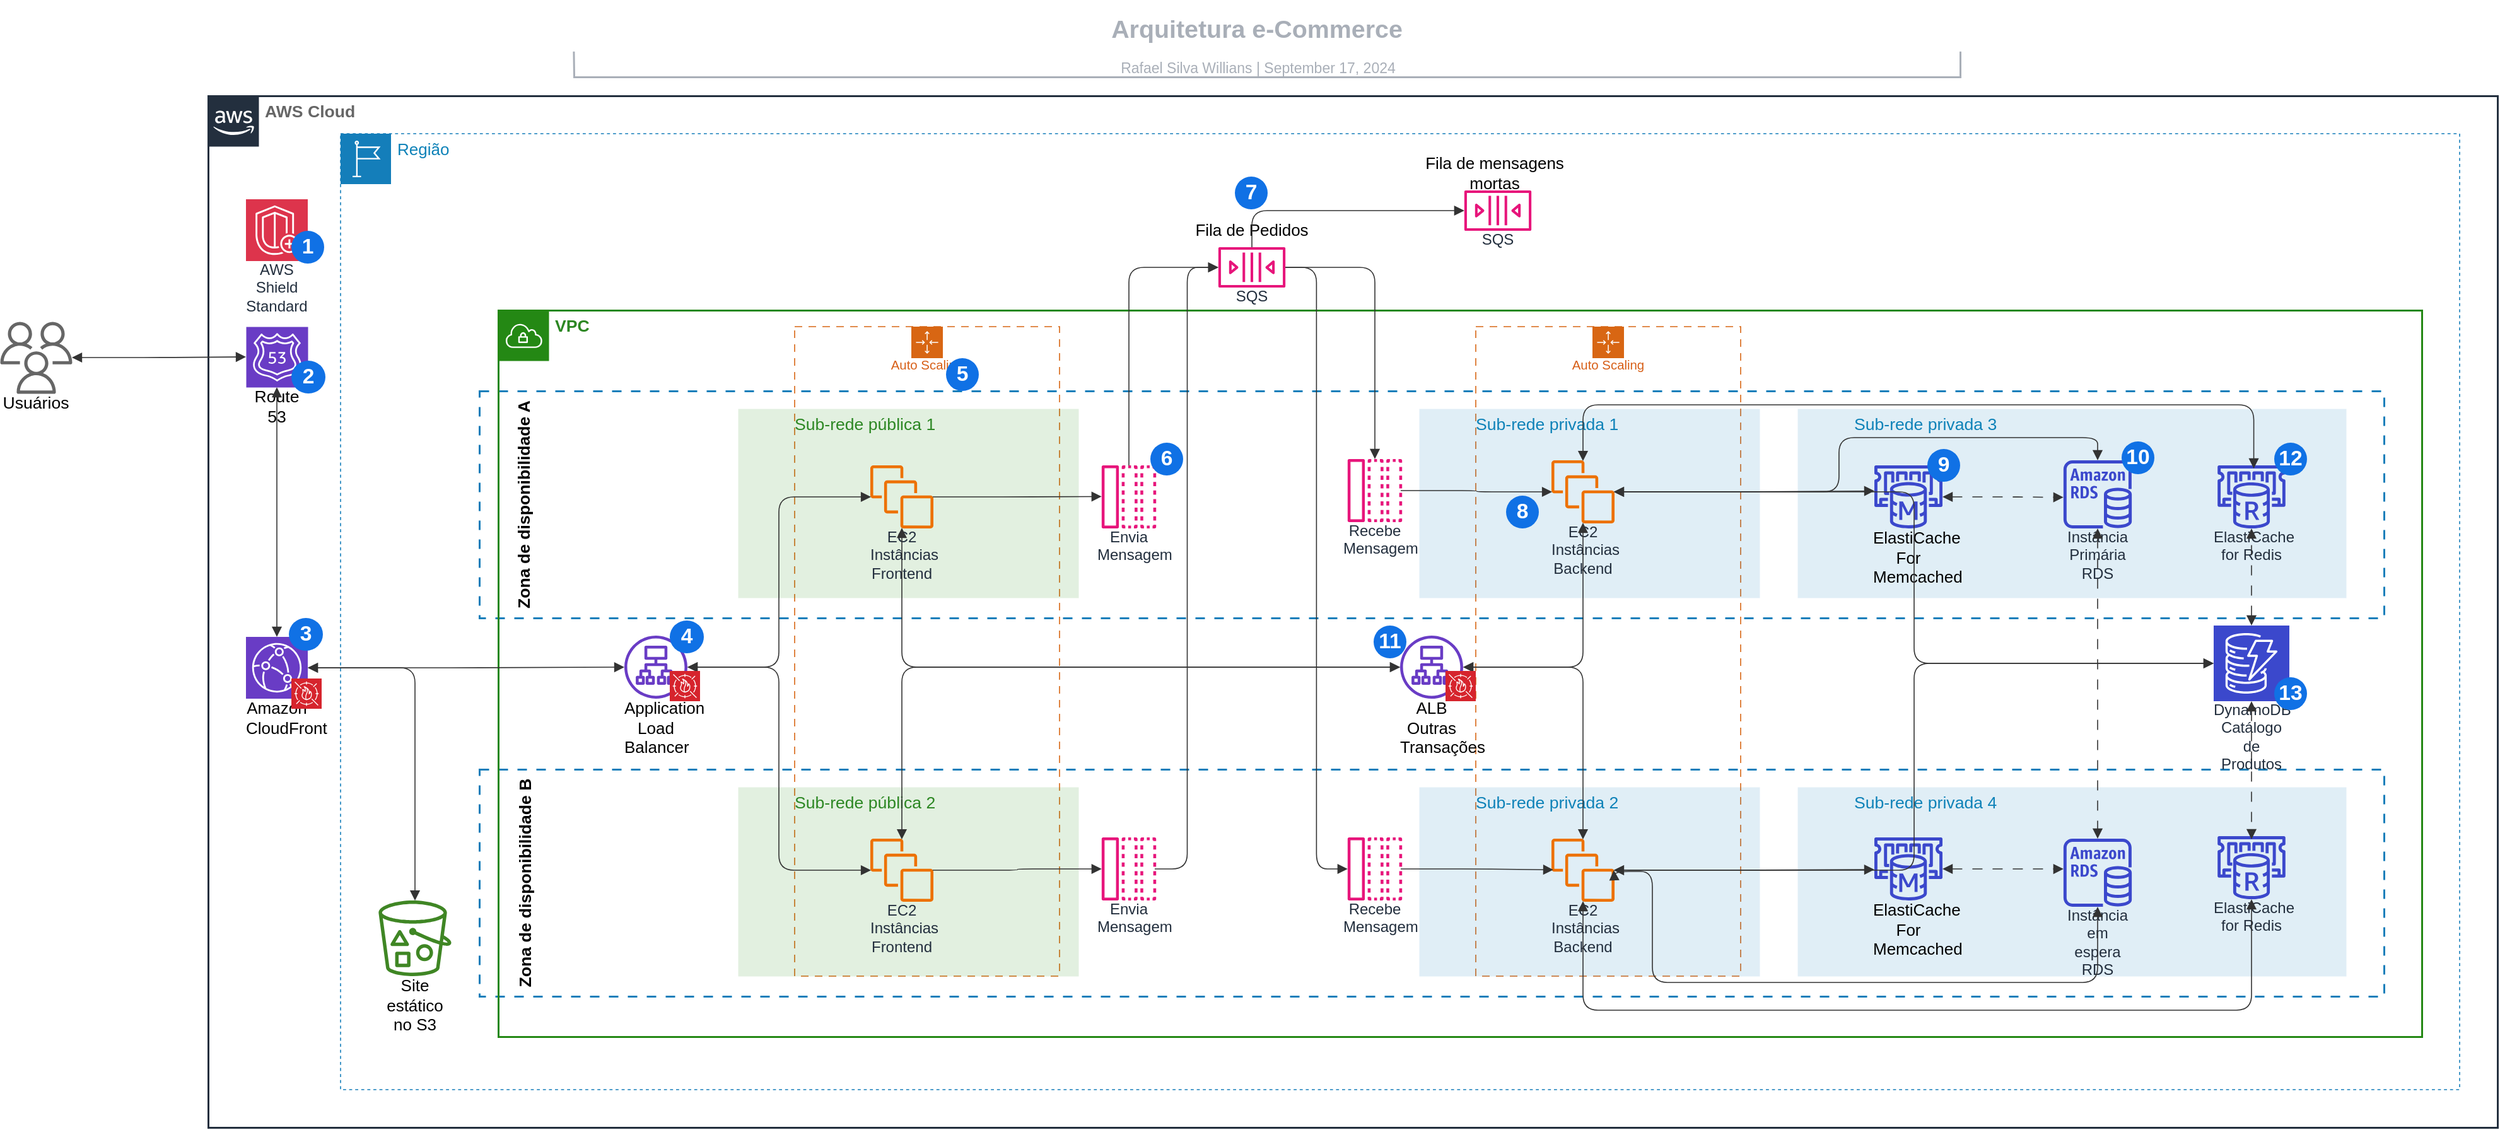 <mxfile version="24.8.4">
  <diagram name="Página-1" id="J1k5ET_F92RumGbBxtch">
    <mxGraphModel dx="1495" dy="1272" grid="1" gridSize="10" guides="1" tooltips="1" connect="1" arrows="1" fold="1" page="1" pageScale="1" pageWidth="827" pageHeight="1169" math="0" shadow="0">
      <root>
        <mxCell id="0" />
        <mxCell id="1" parent="0" />
        <mxCell id="56BAr_qt1Jv9v7rCtGGG-1" value="Região" style="html=1;overflow=block;blockSpacing=1;whiteSpace=wrap;shape=mxgraph.aws4.group;grIcon=mxgraph.aws4.group_region;verticalAlign=top;align=left;grIconSize=40;spacingLeft=45;spacingTop=5;dashed=1;fontColor=#0E82B8;container=1;pointerEvents=0;collapsible=0;recursiveResize=0;fontSize=13;spacing=0;strokeColor=#147eba;strokeOpacity=100;fillOpacity=0;rounded=1;absoluteArcSize=1;arcSize=12;fillColor=#ffffff;strokeWidth=0.8;lucidId=uaC~gkoW.zPO;" vertex="1" parent="1">
          <mxGeometry x="1110" y="795" width="1680" height="758" as="geometry" />
        </mxCell>
        <mxCell id="56BAr_qt1Jv9v7rCtGGG-2" value="Auto Scaling" style="html=1;overflow=block;blockSpacing=1;whiteSpace=wrap;shape=mxgraph.aws4.groupCenter;grIcon=mxgraph.aws4.group_auto_scaling_group;grStroke=1;verticalAlign=top;fontColor=#D75F17;spacingTop=25;container=1;pointerEvents=0;collapsible=0;recursiveResize=0;fontSize=10.2;spacing=0;strokeColor=#d86613;strokeOpacity=100;fillOpacity=0;rounded=1;absoluteArcSize=1;arcSize=12;fillColor=#ffffff;dashed=1;fixDash=1;dashPattern=6 5;strokeWidth=0.8;lucidId=NJC~aX-OvyGJ;" vertex="1" parent="1">
          <mxGeometry x="1470" y="948" width="210" height="515" as="geometry" />
        </mxCell>
        <mxCell id="56BAr_qt1Jv9v7rCtGGG-3" value="Auto Scaling" style="html=1;overflow=block;blockSpacing=1;whiteSpace=wrap;shape=mxgraph.aws4.groupCenter;grIcon=mxgraph.aws4.group_auto_scaling_group;grStroke=1;verticalAlign=top;fontColor=#D75F17;spacingTop=25;container=1;pointerEvents=0;collapsible=0;recursiveResize=0;fontSize=10.2;spacing=0;strokeColor=#d86613;strokeOpacity=100;fillOpacity=0;rounded=1;absoluteArcSize=1;arcSize=12;fillColor=#ffffff;dashed=1;fixDash=1;dashPattern=6 5;strokeWidth=0.8;lucidId=8KC~7QhXwjvI;" vertex="1" parent="1">
          <mxGeometry x="2010" y="948" width="210" height="515" as="geometry" />
        </mxCell>
        <mxCell id="56BAr_qt1Jv9v7rCtGGG-4" value="Usuários" style="html=1;overflow=block;blockSpacing=1;whiteSpace=wrap;shape=mxgraph.aws4.users;labelPosition=center;verticalLabelPosition=bottom;align=center;verticalAlign=top;pointerEvents=1;fontSize=13.3;spacing=0;strokeOpacity=100;fillOpacity=100;fillColor=#666666;strokeWidth=1.5;strokeColor=none;lucidId=MXm-I3CPwiWs;" vertex="1" parent="1">
          <mxGeometry x="840" y="944" width="57" height="57" as="geometry" />
        </mxCell>
        <mxCell id="56BAr_qt1Jv9v7rCtGGG-5" value="" style="group;dropTarget=0;pointerEvents=0;" vertex="1" parent="1">
          <mxGeometry x="1153" y="999" width="1577" height="180" as="geometry" />
        </mxCell>
        <mxCell id="56BAr_qt1Jv9v7rCtGGG-6" value="" style="html=1;overflow=block;blockSpacing=1;whiteSpace=wrap;verticalAlign=top;dashed=1;dashPattern=5 5;fontColor=#0E82B8;strokeOpacity=100;strokeColor=#147eba;container=1;pointerEvents=0;collapsible=0;recursiveResize=0;fontSize=13;align=center;spacing=0;fillOpacity=0;fillColor=#000000;strokeWidth=1.5;lucidId=MXm-wslIyknv;" vertex="1" parent="56BAr_qt1Jv9v7rCtGGG-5">
          <mxGeometry x="67" width="1510" height="180" as="geometry" />
        </mxCell>
        <mxCell id="56BAr_qt1Jv9v7rCtGGG-7" value="Zona de disponibilidade A" style="html=1;overflow=block;blockSpacing=1;whiteSpace=wrap;fontSize=13.3;fontStyle=1;align=center;spacing=3.8;verticalAlign=bottom;strokeOpacity=0;fillOpacity=0;rotation=-90;fillColor=#ffffff;strokeWidth=1.5;lucidId=MXm-uNk9Pf3.;" vertex="1" parent="56BAr_qt1Jv9v7rCtGGG-5">
          <mxGeometry y="67" width="180" height="46" as="geometry" />
        </mxCell>
        <mxCell id="56BAr_qt1Jv9v7rCtGGG-8" value="" style="group;dropTarget=0;pointerEvents=0;" vertex="1" parent="1">
          <mxGeometry x="1154" y="1299" width="1576" height="180" as="geometry" />
        </mxCell>
        <mxCell id="56BAr_qt1Jv9v7rCtGGG-9" value="" style="html=1;overflow=block;blockSpacing=1;whiteSpace=wrap;verticalAlign=top;dashed=1;dashPattern=5 5;fontColor=#0E82B8;strokeOpacity=100;strokeColor=#147eba;container=1;pointerEvents=0;collapsible=0;recursiveResize=0;fontSize=13;align=center;spacing=0;fillOpacity=0;fillColor=#000000;strokeWidth=1.5;lucidId=MXm-uQ9Fi189;" vertex="1" parent="56BAr_qt1Jv9v7rCtGGG-8">
          <mxGeometry x="66" width="1510" height="180" as="geometry" />
        </mxCell>
        <mxCell id="56BAr_qt1Jv9v7rCtGGG-10" value="Zona de disponibilidade B" style="html=1;overflow=block;blockSpacing=1;whiteSpace=wrap;fontSize=13.3;fontStyle=1;align=center;spacing=3.8;verticalAlign=bottom;strokeOpacity=0;fillOpacity=0;rotation=-90;fillColor=#ffffff;strokeWidth=1.5;lucidId=MXm--cmC_LhQ;" vertex="1" parent="56BAr_qt1Jv9v7rCtGGG-8">
          <mxGeometry y="67" width="180" height="46" as="geometry" />
        </mxCell>
        <mxCell id="56BAr_qt1Jv9v7rCtGGG-11" value="Sub-rede pública 1" style="html=1;overflow=block;blockSpacing=1;whiteSpace=wrap;shape=mxgraph.aws4.group;grIcon=mxgraph.aws4.group_security_group;grStroke=0;verticalAlign=top;align=left;grIconSize=40;spacingLeft=45;spacingTop=5;strokeColor=#2C8723;fontColor=#2C8723;fillOpacity=13;fillColor=#248814;container=1;pointerEvents=0;collapsible=0;recursiveResize=0;fontSize=13.3;spacing=0;strokeOpacity=0;strokeWidth=1.5;lucidId=MXm-ATJx_BA3;" vertex="1" parent="1">
          <mxGeometry x="1425" y="1013" width="270" height="150" as="geometry" />
        </mxCell>
        <mxCell id="56BAr_qt1Jv9v7rCtGGG-12" value="Sub-rede privada 1" style="html=1;overflow=block;blockSpacing=1;whiteSpace=wrap;shape=mxgraph.aws4.group;grIcon=mxgraph.aws4.group_security_group;grStroke=0;verticalAlign=top;align=left;grIconSize=40;spacingLeft=45;spacingTop=5;strokeColor=#0E82B8;fontColor=#0E82B8;fillOpacity=13;fillColor=#147eba;container=1;pointerEvents=0;collapsible=0;recursiveResize=0;fontSize=13.3;spacing=0;strokeOpacity=0;strokeWidth=1.5;lucidId=MXm-6vaC8Qib;" vertex="1" parent="1">
          <mxGeometry x="1965" y="1013" width="270" height="150" as="geometry" />
        </mxCell>
        <mxCell id="56BAr_qt1Jv9v7rCtGGG-13" value="Sub-rede privada 3" style="html=1;overflow=block;blockSpacing=1;whiteSpace=wrap;shape=mxgraph.aws4.group;grIcon=mxgraph.aws4.group_security_group;grStroke=0;verticalAlign=top;align=left;grIconSize=40;spacingLeft=45;spacingTop=5;strokeColor=#0E82B8;fontColor=#0E82B8;fillOpacity=13;fillColor=#147eba;container=1;pointerEvents=0;collapsible=0;recursiveResize=0;fontSize=13.3;spacing=0;strokeOpacity=0;strokeWidth=1.5;lucidId=MXm-DQhJAPHo;" vertex="1" parent="1">
          <mxGeometry x="2265" y="1013" width="435" height="150" as="geometry" />
        </mxCell>
        <mxCell id="56BAr_qt1Jv9v7rCtGGG-14" value="Sub-rede pública 2" style="html=1;overflow=block;blockSpacing=1;whiteSpace=wrap;shape=mxgraph.aws4.group;grIcon=mxgraph.aws4.group_security_group;grStroke=0;verticalAlign=top;align=left;grIconSize=40;spacingLeft=45;spacingTop=5;strokeColor=#2C8723;fontColor=#2C8723;fillOpacity=13;fillColor=#248814;container=1;pointerEvents=0;collapsible=0;recursiveResize=0;fontSize=13.3;spacing=0;strokeOpacity=0;strokeWidth=1.5;lucidId=MXm-CJ_.cQnI;" vertex="1" parent="1">
          <mxGeometry x="1425" y="1313" width="270" height="150" as="geometry" />
        </mxCell>
        <mxCell id="56BAr_qt1Jv9v7rCtGGG-15" value="Sub-rede privada 2" style="html=1;overflow=block;blockSpacing=1;whiteSpace=wrap;shape=mxgraph.aws4.group;grIcon=mxgraph.aws4.group_security_group;grStroke=0;verticalAlign=top;align=left;grIconSize=40;spacingLeft=45;spacingTop=5;strokeColor=#0E82B8;fontColor=#0E82B8;fillOpacity=13;fillColor=#147eba;container=1;pointerEvents=0;collapsible=0;recursiveResize=0;fontSize=13.3;spacing=0;strokeOpacity=0;strokeWidth=1.5;lucidId=MXm-AeUMth0a;" vertex="1" parent="1">
          <mxGeometry x="1965" y="1313" width="270" height="150" as="geometry" />
        </mxCell>
        <mxCell id="56BAr_qt1Jv9v7rCtGGG-16" value="Sub-rede privada 4" style="html=1;overflow=block;blockSpacing=1;whiteSpace=wrap;shape=mxgraph.aws4.group;grIcon=mxgraph.aws4.group_security_group;grStroke=0;verticalAlign=top;align=left;grIconSize=40;spacingLeft=45;spacingTop=5;strokeColor=#0E82B8;fontColor=#0E82B8;fillOpacity=13;fillColor=#147eba;container=1;pointerEvents=0;collapsible=0;recursiveResize=0;fontSize=13.3;spacing=0;strokeOpacity=0;strokeWidth=1.5;lucidId=MXm-Sn_PWPBi;" vertex="1" parent="1">
          <mxGeometry x="2265" y="1313" width="435" height="150" as="geometry" />
        </mxCell>
        <mxCell id="56BAr_qt1Jv9v7rCtGGG-17" value="VPC" style="html=1;overflow=block;blockSpacing=1;whiteSpace=wrap;shape=mxgraph.aws4.group;grIcon=mxgraph.aws4.group_vpc;verticalAlign=top;align=left;grIconSize=40;spacingLeft=45;spacingTop=5;fontColor=#2C8723;container=1;pointerEvents=0;collapsible=0;recursiveResize=0;fontSize=13.3;fontStyle=1;spacing=0;strokeColor=#248814;strokeOpacity=100;fillOpacity=0;fillColor=#000000;strokeWidth=1.5;lucidId=MXm-Ot4Srksy;" vertex="1" parent="1">
          <mxGeometry x="1235" y="935" width="1525" height="576" as="geometry" />
        </mxCell>
        <mxCell id="56BAr_qt1Jv9v7rCtGGG-18" value="AWS Cloud" style="html=1;overflow=block;blockSpacing=1;whiteSpace=wrap;shape=mxgraph.aws4.group;grIcon=mxgraph.aws4.group_aws_cloud_alt;verticalAlign=top;align=left;grIconSize=40;spacingLeft=45;spacingTop=5;container=1;pointerEvents=0;collapsible=0;recursiveResize=0;fontSize=13.3;fontColor=#666666;fontStyle=1;spacing=0;strokeColor=#232f3e;strokeOpacity=100;fillOpacity=0;fillColor=#000000;strokeWidth=1.5;lucidId=MXm-eiOVp4B~;" vertex="1" parent="1">
          <mxGeometry x="1005" y="765" width="1815" height="818" as="geometry" />
        </mxCell>
        <mxCell id="56BAr_qt1Jv9v7rCtGGG-19" value="" style="group;dropTarget=0;pointerEvents=0;" vertex="1" parent="1">
          <mxGeometry x="855" y="690" width="1965" height="60" as="geometry" />
        </mxCell>
        <mxCell id="56BAr_qt1Jv9v7rCtGGG-20" value="Arquitetura e-Commerce" style="points=[[0.224,0.967,0],[0.784,0.967,0]];html=1;overflow=block;blockSpacing=1;whiteSpace=wrap;fontSize=19.7;fontColor=#a9afb8;fontStyle=1;align=center;spacingLeft=7;spacingRight=7;spacingTop=2;spacing=3;strokeOpacity=0;fillOpacity=0;rounded=1;absoluteArcSize=1;arcSize=12;fillColor=#ffffff;strokeWidth=1.5;lucidId=-a5Bdzo9_NuJ;" vertex="1" parent="56BAr_qt1Jv9v7rCtGGG-19">
          <mxGeometry width="1963" height="41" as="geometry" />
        </mxCell>
        <UserObject label="Rafael Silva Willians |&amp;nbsp;&lt;span style=&quot;background-color: initial;&quot;&gt;September 17, 2024&lt;/span&gt;&lt;div&gt;&lt;span style=&quot;background-color: initial;&quot;&gt;&lt;br&gt;&lt;/span&gt;&lt;/div&gt;" placeholders="1" id="56BAr_qt1Jv9v7rCtGGG-21">
          <mxCell style="html=1;overflow=block;blockSpacing=1;whiteSpace=wrap;fontSize=11.5;fontColor=#a9afb8;align=center;spacingLeft=7;spacingRight=7;spacingTop=2;spacing=3;strokeOpacity=0;fillOpacity=0;rounded=1;absoluteArcSize=1;arcSize=12;fillColor=#ffffff;strokeWidth=1.5;lucidId=-a5Brjri5XaE;" vertex="1" parent="56BAr_qt1Jv9v7rCtGGG-19">
            <mxGeometry y="41" width="1965" height="19" as="geometry" />
          </mxCell>
        </UserObject>
        <mxCell id="56BAr_qt1Jv9v7rCtGGG-22" value="" style="html=1;jettySize=18;whiteSpace=wrap;fontSize=13;fontFamily=Helvetica;strokeColor=#a9afb8;strokeOpacity=100;strokeWidth=1.5;rounded=0;startArrow=none;endArrow=none;exitX=0.224;exitY=0.967;exitPerimeter=0;entryX=0.784;entryY=0.967;entryPerimeter=0;lucidId=-a5Bb3P7oOn6;" edge="1" parent="56BAr_qt1Jv9v7rCtGGG-19" source="56BAr_qt1Jv9v7rCtGGG-20" target="56BAr_qt1Jv9v7rCtGGG-20">
          <mxGeometry width="100" height="100" relative="1" as="geometry">
            <Array as="points">
              <mxPoint x="440" y="60" generated="1" />
              <mxPoint x="1539" y="60" generated="1" />
            </Array>
          </mxGeometry>
        </mxCell>
        <mxCell id="56BAr_qt1Jv9v7rCtGGG-23" value="Site estático&#xa;no S3" style="html=1;overflow=block;blockSpacing=1;whiteSpace=wrap;shape=mxgraph.aws4.bucket_with_objects;labelPosition=center;verticalLabelPosition=bottom;align=center;verticalAlign=top;pointerEvents=1;fontSize=13;spacing=0;strokeColor=#333333;strokeOpacity=100;rounded=1;absoluteArcSize=1;arcSize=12;fillColor=#3f8624;strokeWidth=0.8;lucidId=AcC~ZVX2Mz_y;" vertex="1" parent="1">
          <mxGeometry x="1140" y="1403" width="58" height="60" as="geometry" />
        </mxCell>
        <mxCell id="56BAr_qt1Jv9v7rCtGGG-24" value="" style="html=1;jettySize=18;whiteSpace=wrap;fontSize=13;strokeColor=#333333;strokeOpacity=100;strokeWidth=0.8;rounded=1;arcSize=24;edgeStyle=orthogonalEdgeStyle;startArrow=block;startFill=1;endArrow=block;endFill=1;exitX=1;exitY=0.5;exitPerimeter=0;entryX=0;entryY=0.5;entryPerimeter=0;lucidId=hdC~UqzGZ4oc;" edge="1" parent="1" source="56BAr_qt1Jv9v7rCtGGG-90" target="56BAr_qt1Jv9v7rCtGGG-25">
          <mxGeometry width="100" height="100" relative="1" as="geometry">
            <Array as="points" />
          </mxGeometry>
        </mxCell>
        <mxCell id="56BAr_qt1Jv9v7rCtGGG-25" value="Application Load Balancer" style="html=1;overflow=block;blockSpacing=1;whiteSpace=wrap;shape=mxgraph.aws4.application_load_balancer;labelPosition=center;verticalLabelPosition=bottom;align=center;verticalAlign=top;pointerEvents=1;fontSize=13;spacing=0;strokeColor=#333333;strokeOpacity=100;rounded=1;absoluteArcSize=1;arcSize=12;fillColor=#693cc5;strokeWidth=0.8;lucidId=JiC~yOT_e5XY;" vertex="1" parent="1">
          <mxGeometry x="1335" y="1193" width="50" height="50" as="geometry" />
        </mxCell>
        <mxCell id="56BAr_qt1Jv9v7rCtGGG-26" value="EC2 Instâncias Frontend" style="html=1;overflow=block;blockSpacing=1;whiteSpace=wrap;fontSize=12;spacing=0;strokeColor=none;strokeOpacity=100;rounded=1;absoluteArcSize=1;arcSize=12;fillColor=#ED7100;strokeWidth=0.8;lucidId=3mC~f7ekYGy7;sketch=0;outlineConnect=0;fontColor=#232F3E;gradientColor=none;dashed=0;verticalLabelPosition=bottom;verticalAlign=top;fontStyle=0;aspect=fixed;pointerEvents=1;shape=mxgraph.aws4.instances;" vertex="1" parent="1">
          <mxGeometry x="1530" y="1058" width="50" height="50" as="geometry" />
        </mxCell>
        <mxCell id="56BAr_qt1Jv9v7rCtGGG-27" value="EC2 Instâncias Frontend" style="html=1;overflow=block;blockSpacing=1;whiteSpace=wrap;fontSize=12;spacing=0;strokeColor=none;strokeOpacity=100;rounded=1;absoluteArcSize=1;arcSize=12;fillColor=#ED7100;strokeWidth=0.8;lucidId=jnC~edKYlPpT;sketch=0;outlineConnect=0;fontColor=#232F3E;gradientColor=none;dashed=0;verticalLabelPosition=bottom;verticalAlign=top;fontStyle=0;aspect=fixed;pointerEvents=1;shape=mxgraph.aws4.instances;" vertex="1" parent="1">
          <mxGeometry x="1530" y="1354" width="50" height="50" as="geometry" />
        </mxCell>
        <mxCell id="56BAr_qt1Jv9v7rCtGGG-28" value="EC2 Instâncias Backend" style="html=1;overflow=block;blockSpacing=1;whiteSpace=wrap;fontSize=12;spacing=0;strokeColor=none;strokeOpacity=100;rounded=1;absoluteArcSize=1;arcSize=12;fillColor=#ED7100;strokeWidth=0.8;lucidId=irC~KJu0zCoY;sketch=0;outlineConnect=0;fontColor=#232F3E;gradientColor=none;dashed=0;verticalLabelPosition=bottom;verticalAlign=top;fontStyle=0;aspect=fixed;pointerEvents=1;shape=mxgraph.aws4.instances;" vertex="1" parent="1">
          <mxGeometry x="2070" y="1054" width="50" height="50" as="geometry" />
        </mxCell>
        <mxCell id="56BAr_qt1Jv9v7rCtGGG-29" value="EC2 Instâncias Backend" style="html=1;overflow=block;blockSpacing=1;whiteSpace=wrap;fontSize=12;spacing=0;strokeColor=none;strokeOpacity=100;rounded=1;absoluteArcSize=1;arcSize=12;fillColor=#ED7100;strokeWidth=0.8;lucidId=irC~TkA_3N11;sketch=0;outlineConnect=0;fontColor=#232F3E;gradientColor=none;dashed=0;verticalLabelPosition=bottom;verticalAlign=top;fontStyle=0;aspect=fixed;pointerEvents=1;shape=mxgraph.aws4.instances;" vertex="1" parent="1">
          <mxGeometry x="2070" y="1354" width="50" height="50" as="geometry" />
        </mxCell>
        <mxCell id="56BAr_qt1Jv9v7rCtGGG-30" value="Envia Mensagem" style="html=1;overflow=block;blockSpacing=1;whiteSpace=wrap;fontSize=12;spacing=0;strokeColor=none;strokeOpacity=100;rounded=1;absoluteArcSize=1;arcSize=12;fillColor=#E7157B;strokeWidth=0.8;lucidId=WOC~x6o07S0l;sketch=0;outlineConnect=0;fontColor=#232F3E;gradientColor=none;dashed=0;verticalLabelPosition=bottom;verticalAlign=top;fontStyle=0;aspect=fixed;pointerEvents=1;shape=mxgraph.aws4.message;" vertex="1" parent="1">
          <mxGeometry x="1710" y="1058" width="50" height="50" as="geometry" />
        </mxCell>
        <mxCell id="56BAr_qt1Jv9v7rCtGGG-31" value="SQS " style="html=1;overflow=block;blockSpacing=1;whiteSpace=wrap;fontSize=12;spacing=0;strokeColor=none;strokeOpacity=100;rounded=1;absoluteArcSize=1;arcSize=12;fillColor=#E7157B;strokeWidth=0.8;lucidId=ePC~KOIlie-0;sketch=0;outlineConnect=0;fontColor=#232F3E;gradientColor=none;dashed=0;verticalLabelPosition=bottom;verticalAlign=top;fontStyle=0;aspect=fixed;pointerEvents=1;shape=mxgraph.aws4.queue;" vertex="1" parent="1">
          <mxGeometry x="1800" y="885" width="65" height="32" as="geometry" />
        </mxCell>
        <mxCell id="56BAr_qt1Jv9v7rCtGGG-32" value="Recebe Mensagem" style="html=1;overflow=block;blockSpacing=1;whiteSpace=wrap;fontSize=12;spacing=0;strokeColor=none;strokeOpacity=100;rounded=1;absoluteArcSize=1;arcSize=12;fillColor=#E7157B;strokeWidth=0.8;lucidId=lQC~32E6..pC;sketch=0;outlineConnect=0;fontColor=#232F3E;gradientColor=none;dashed=0;verticalLabelPosition=bottom;verticalAlign=top;fontStyle=0;aspect=fixed;pointerEvents=1;shape=mxgraph.aws4.message;" vertex="1" parent="1">
          <mxGeometry x="1905" y="1053" width="50" height="50" as="geometry" />
        </mxCell>
        <mxCell id="56BAr_qt1Jv9v7rCtGGG-33" value="Envia Mensagem" style="html=1;overflow=block;blockSpacing=1;whiteSpace=wrap;fontSize=12;spacing=0;strokeColor=none;strokeOpacity=100;rounded=1;absoluteArcSize=1;arcSize=12;fillColor=#E7157B;strokeWidth=0.8;lucidId=gRC~EA1_t60~;sketch=0;outlineConnect=0;fontColor=#232F3E;gradientColor=none;dashed=0;verticalLabelPosition=bottom;verticalAlign=top;fontStyle=0;aspect=fixed;pointerEvents=1;shape=mxgraph.aws4.message;" vertex="1" parent="1">
          <mxGeometry x="1710" y="1353" width="50" height="50" as="geometry" />
        </mxCell>
        <mxCell id="56BAr_qt1Jv9v7rCtGGG-34" value="Recebe Mensagem" style="html=1;overflow=block;blockSpacing=1;whiteSpace=wrap;fontSize=12;spacing=0;strokeColor=none;strokeOpacity=100;rounded=1;absoluteArcSize=1;arcSize=12;fillColor=#E7157B;strokeWidth=0.8;lucidId=gRC~5r8MUNhs;sketch=0;outlineConnect=0;fontColor=#232F3E;gradientColor=none;dashed=0;verticalLabelPosition=bottom;verticalAlign=top;fontStyle=0;aspect=fixed;pointerEvents=1;shape=mxgraph.aws4.message;" vertex="1" parent="1">
          <mxGeometry x="1905" y="1353" width="50" height="50" as="geometry" />
        </mxCell>
        <mxCell id="56BAr_qt1Jv9v7rCtGGG-35" value="Fila de Pedidos" style="html=1;overflow=block;blockSpacing=1;whiteSpace=wrap;fontSize=13;align=center;spacing=0;strokeColor=none;strokeOpacity=100;fillOpacity=100;rounded=1;absoluteArcSize=1;arcSize=12;fillColor=#ffffff;strokeWidth=0.8;lucidId=o2C~Hugqpowr;opacity=0;" vertex="1" parent="1">
          <mxGeometry x="1780" y="855" width="105" height="32" as="geometry" />
        </mxCell>
        <mxCell id="56BAr_qt1Jv9v7rCtGGG-36" value="" style="html=1;jettySize=18;whiteSpace=wrap;fontSize=13;strokeColor=#333333;strokeOpacity=100;strokeWidth=0.8;rounded=1;arcSize=24;edgeStyle=orthogonalEdgeStyle;startArrow=none;endArrow=block;endFill=1;exitX=0.5;exitY=0;exitPerimeter=0;entryX=0;entryY=0.5;entryPerimeter=0;lucidId=E5C~EUxpTeaT;" edge="1" parent="1" source="56BAr_qt1Jv9v7rCtGGG-30" target="56BAr_qt1Jv9v7rCtGGG-31">
          <mxGeometry width="100" height="100" relative="1" as="geometry">
            <Array as="points" />
          </mxGeometry>
        </mxCell>
        <mxCell id="56BAr_qt1Jv9v7rCtGGG-37" value="" style="html=1;jettySize=18;whiteSpace=wrap;fontSize=13;strokeColor=#333333;strokeOpacity=100;strokeWidth=0.8;rounded=1;arcSize=24;edgeStyle=orthogonalEdgeStyle;startArrow=none;endArrow=block;endFill=1;exitX=1;exitY=0.5;exitPerimeter=0;entryX=0.5;entryY=0;entryPerimeter=0;lucidId=Q5C~W3HvUN7_;" edge="1" parent="1" source="56BAr_qt1Jv9v7rCtGGG-31" target="56BAr_qt1Jv9v7rCtGGG-32">
          <mxGeometry width="100" height="100" relative="1" as="geometry">
            <Array as="points" />
          </mxGeometry>
        </mxCell>
        <mxCell id="56BAr_qt1Jv9v7rCtGGG-38" value="" style="html=1;jettySize=18;whiteSpace=wrap;fontSize=13;strokeColor=#333333;strokeOpacity=100;strokeWidth=0.8;rounded=1;arcSize=24;edgeStyle=orthogonalEdgeStyle;startArrow=none;endArrow=block;endFill=1;exitX=0.989;exitY=0.5;exitPerimeter=0;entryX=0;entryY=0.494;entryPerimeter=0;lucidId=P6C~FDVsOa5C;" edge="1" parent="1" source="56BAr_qt1Jv9v7rCtGGG-26" target="56BAr_qt1Jv9v7rCtGGG-30">
          <mxGeometry width="100" height="100" relative="1" as="geometry">
            <Array as="points" />
          </mxGeometry>
        </mxCell>
        <mxCell id="56BAr_qt1Jv9v7rCtGGG-39" value="" style="html=1;jettySize=18;whiteSpace=wrap;fontSize=13;strokeColor=#333333;strokeOpacity=100;strokeWidth=0.8;rounded=1;arcSize=24;edgeStyle=orthogonalEdgeStyle;startArrow=none;endArrow=block;endFill=1;exitX=0.989;exitY=0.5;exitPerimeter=0;entryX=0;entryY=0.5;entryPerimeter=0;lucidId=Y6C~MlBcAwc7;" edge="1" parent="1" source="56BAr_qt1Jv9v7rCtGGG-27" target="56BAr_qt1Jv9v7rCtGGG-33">
          <mxGeometry width="100" height="100" relative="1" as="geometry">
            <Array as="points" />
          </mxGeometry>
        </mxCell>
        <mxCell id="56BAr_qt1Jv9v7rCtGGG-40" value="" style="html=1;jettySize=18;whiteSpace=wrap;fontSize=13;strokeColor=#333333;strokeOpacity=100;strokeWidth=0.8;rounded=1;arcSize=24;edgeStyle=orthogonalEdgeStyle;startArrow=none;endArrow=block;endFill=1;exitX=0.974;exitY=0.5;exitPerimeter=0;entryX=0.03;entryY=0.494;entryPerimeter=0;lucidId=76C~dgK4giGc;" edge="1" parent="1" source="56BAr_qt1Jv9v7rCtGGG-34" target="56BAr_qt1Jv9v7rCtGGG-29">
          <mxGeometry width="100" height="100" relative="1" as="geometry">
            <Array as="points" />
          </mxGeometry>
        </mxCell>
        <mxCell id="56BAr_qt1Jv9v7rCtGGG-41" value="" style="html=1;jettySize=18;whiteSpace=wrap;fontSize=13;strokeColor=#333333;strokeOpacity=100;strokeWidth=0.8;rounded=1;arcSize=24;edgeStyle=orthogonalEdgeStyle;startArrow=block;startFill=1;endArrow=block;endFill=1;exitX=1;exitY=0.5;exitPerimeter=0;entryX=0.011;entryY=0.5;entryPerimeter=0;lucidId=J8C~ENIDox9I;" edge="1" parent="1" source="56BAr_qt1Jv9v7rCtGGG-25" target="56BAr_qt1Jv9v7rCtGGG-26">
          <mxGeometry width="100" height="100" relative="1" as="geometry">
            <Array as="points" />
          </mxGeometry>
        </mxCell>
        <mxCell id="56BAr_qt1Jv9v7rCtGGG-42" value="" style="html=1;jettySize=18;whiteSpace=wrap;fontSize=13;strokeColor=#333333;strokeOpacity=100;strokeWidth=0.8;rounded=1;arcSize=24;edgeStyle=orthogonalEdgeStyle;startArrow=block;startFill=1;endArrow=block;endFill=1;exitX=1;exitY=0.5;exitPerimeter=0;entryX=0.011;entryY=0.5;entryPerimeter=0;lucidId=R8C~dLz6LXKr;" edge="1" parent="1" source="56BAr_qt1Jv9v7rCtGGG-25" target="56BAr_qt1Jv9v7rCtGGG-27">
          <mxGeometry width="100" height="100" relative="1" as="geometry">
            <Array as="points" />
          </mxGeometry>
        </mxCell>
        <mxCell id="56BAr_qt1Jv9v7rCtGGG-43" value="ALB Outras Transações" style="html=1;overflow=block;blockSpacing=1;whiteSpace=wrap;shape=mxgraph.aws4.application_load_balancer;labelPosition=center;verticalLabelPosition=bottom;align=center;verticalAlign=top;pointerEvents=1;fontSize=13;spacing=0;strokeColor=#333333;strokeOpacity=100;rounded=1;absoluteArcSize=1;arcSize=12;fillColor=#693cc5;strokeWidth=0.8;lucidId=Y9C~q~khRRZR;" vertex="1" parent="1">
          <mxGeometry x="1950" y="1193" width="50" height="50" as="geometry" />
        </mxCell>
        <mxCell id="56BAr_qt1Jv9v7rCtGGG-44" value="" style="html=1;jettySize=18;whiteSpace=wrap;fontSize=13;strokeColor=#333333;strokeOpacity=100;strokeWidth=0.8;rounded=1;arcSize=24;edgeStyle=orthogonalEdgeStyle;startArrow=block;startFill=1;endArrow=block;endFill=1;exitX=0.5;exitY=0.99;exitPerimeter=0;entryX=0;entryY=0.5;entryPerimeter=0;lucidId=Y-C~CLBCpgFN;" edge="1" parent="1" source="56BAr_qt1Jv9v7rCtGGG-26" target="56BAr_qt1Jv9v7rCtGGG-43">
          <mxGeometry width="100" height="100" relative="1" as="geometry">
            <Array as="points" />
          </mxGeometry>
        </mxCell>
        <mxCell id="56BAr_qt1Jv9v7rCtGGG-45" value="" style="html=1;jettySize=18;whiteSpace=wrap;fontSize=13;strokeColor=#333333;strokeOpacity=100;strokeWidth=0.8;rounded=1;arcSize=24;edgeStyle=orthogonalEdgeStyle;startArrow=block;startFill=1;endArrow=block;endFill=1;exitX=0.5;exitY=0.011;exitPerimeter=0;entryX=0;entryY=0.5;entryPerimeter=0;lucidId=4-C~ybX-.hvV;" edge="1" parent="1" source="56BAr_qt1Jv9v7rCtGGG-27" target="56BAr_qt1Jv9v7rCtGGG-43">
          <mxGeometry width="100" height="100" relative="1" as="geometry">
            <Array as="points" />
          </mxGeometry>
        </mxCell>
        <mxCell id="56BAr_qt1Jv9v7rCtGGG-46" value="" style="html=1;jettySize=18;whiteSpace=wrap;fontSize=13;strokeColor=#333333;strokeOpacity=100;strokeWidth=0.8;rounded=1;arcSize=24;edgeStyle=orthogonalEdgeStyle;startArrow=block;startFill=1;endArrow=block;endFill=1;exitX=1;exitY=0.5;exitPerimeter=0;entryX=0.5;entryY=0.99;entryPerimeter=0;lucidId=9-C~XJtmdckv;" edge="1" parent="1" source="56BAr_qt1Jv9v7rCtGGG-43" target="56BAr_qt1Jv9v7rCtGGG-28">
          <mxGeometry width="100" height="100" relative="1" as="geometry">
            <Array as="points" />
          </mxGeometry>
        </mxCell>
        <mxCell id="56BAr_qt1Jv9v7rCtGGG-47" value="" style="html=1;jettySize=18;whiteSpace=wrap;fontSize=13;strokeColor=#333333;strokeOpacity=100;strokeWidth=0.8;rounded=1;arcSize=24;edgeStyle=orthogonalEdgeStyle;startArrow=block;startFill=1;endArrow=block;endFill=1;exitX=1;exitY=0.5;exitPerimeter=0;entryX=0.5;entryY=0.011;entryPerimeter=0;lucidId=g_C~-SiNLVmD;" edge="1" parent="1" source="56BAr_qt1Jv9v7rCtGGG-43" target="56BAr_qt1Jv9v7rCtGGG-29">
          <mxGeometry width="100" height="100" relative="1" as="geometry">
            <Array as="points" />
          </mxGeometry>
        </mxCell>
        <mxCell id="56BAr_qt1Jv9v7rCtGGG-48" value="ElastiCache For Memcached" style="html=1;overflow=block;blockSpacing=1;whiteSpace=wrap;shape=mxgraph.aws4.elasticache_for_memcached;verticalLabelPosition=bottom;align=center;verticalAlign=top;pointerEvents=1;fontSize=13;spacing=0;strokeColor=#333333;strokeOpacity=100;rounded=1;absoluteArcSize=1;arcSize=12;fillColor=#3b48cc;strokeWidth=0.8;lucidId=L.C~P81oAkEc;" vertex="1" parent="1">
          <mxGeometry x="2325" y="1058" width="56" height="50" as="geometry" />
        </mxCell>
        <mxCell id="56BAr_qt1Jv9v7rCtGGG-49" value="ElastiCache For Memcached" style="html=1;overflow=block;blockSpacing=1;whiteSpace=wrap;shape=mxgraph.aws4.elasticache_for_memcached;verticalLabelPosition=bottom;align=center;verticalAlign=top;pointerEvents=1;fontSize=13;spacing=0;strokeColor=#333333;strokeOpacity=100;rounded=1;absoluteArcSize=1;arcSize=12;fillColor=#3b48cc;strokeWidth=0.8;lucidId=s~C~QzsB3Q4G;" vertex="1" parent="1">
          <mxGeometry x="2325" y="1353" width="56" height="50" as="geometry" />
        </mxCell>
        <mxCell id="56BAr_qt1Jv9v7rCtGGG-50" value="Instância Primária RDS" style="html=1;overflow=block;blockSpacing=1;whiteSpace=wrap;fontSize=12;spacing=0;strokeColor=none;strokeOpacity=100;rounded=1;absoluteArcSize=1;arcSize=12;fillColor=#3B48CC;strokeWidth=0.8;lucidId=_bD~_X7xIwIi;sketch=0;outlineConnect=0;fontColor=#232F3E;gradientColor=none;dashed=0;verticalLabelPosition=bottom;verticalAlign=top;fontStyle=0;aspect=fixed;pointerEvents=1;shape=mxgraph.aws4.rds_instance;" vertex="1" parent="1">
          <mxGeometry x="2475" y="1054" width="56" height="54" as="geometry" />
        </mxCell>
        <mxCell id="56BAr_qt1Jv9v7rCtGGG-51" value="Instância em espera RDS" style="html=1;overflow=block;blockSpacing=1;whiteSpace=wrap;fontSize=12;spacing=0;strokeColor=none;strokeOpacity=100;rounded=1;absoluteArcSize=1;arcSize=12;fillColor=#3B48CC;strokeWidth=0.8;lucidId=lcD~C9lCXpe8;sketch=0;outlineConnect=0;fontColor=#232F3E;gradientColor=none;dashed=0;verticalLabelPosition=bottom;verticalAlign=top;fontStyle=0;aspect=fixed;pointerEvents=1;shape=mxgraph.aws4.rds_instance;" vertex="1" parent="1">
          <mxGeometry x="2475" y="1354" width="56" height="54" as="geometry" />
        </mxCell>
        <mxCell id="56BAr_qt1Jv9v7rCtGGG-52" value="" style="html=1;jettySize=18;whiteSpace=wrap;fontSize=13;strokeColor=#333333;strokeOpacity=100;strokeWidth=0.8;rounded=1;arcSize=24;edgeStyle=orthogonalEdgeStyle;startArrow=none;endArrow=block;endFill=1;exitX=0.974;exitY=0.5;exitPerimeter=0;entryX=0;entryY=0.5;entryPerimeter=0;lucidId=4dD~5My6JnLo;" edge="1" parent="1" source="56BAr_qt1Jv9v7rCtGGG-33" target="56BAr_qt1Jv9v7rCtGGG-31">
          <mxGeometry width="100" height="100" relative="1" as="geometry">
            <Array as="points" />
          </mxGeometry>
        </mxCell>
        <mxCell id="56BAr_qt1Jv9v7rCtGGG-53" value="" style="html=1;jettySize=18;whiteSpace=wrap;fontSize=13;strokeColor=#333333;strokeOpacity=100;strokeWidth=0.8;rounded=1;arcSize=24;edgeStyle=orthogonalEdgeStyle;startArrow=none;endArrow=block;endFill=1;exitX=1;exitY=0.5;exitPerimeter=0;entryX=0;entryY=0.5;entryPerimeter=0;lucidId=heD~7talxtJB;" edge="1" parent="1" source="56BAr_qt1Jv9v7rCtGGG-31" target="56BAr_qt1Jv9v7rCtGGG-34">
          <mxGeometry width="100" height="100" relative="1" as="geometry">
            <Array as="points" />
          </mxGeometry>
        </mxCell>
        <mxCell id="56BAr_qt1Jv9v7rCtGGG-54" value="" style="html=1;jettySize=18;whiteSpace=wrap;fontSize=13;strokeColor=#333333;strokeOpacity=100;strokeWidth=0.8;rounded=1;arcSize=24;edgeStyle=orthogonalEdgeStyle;startArrow=block;startFill=1;endArrow=block;endFill=1;exitX=0.989;exitY=0.5;exitPerimeter=0;entryX=0;entryY=0.406;entryPerimeter=0;lucidId=QeD~6NL7aRjU;" edge="1" parent="1" source="56BAr_qt1Jv9v7rCtGGG-28" target="56BAr_qt1Jv9v7rCtGGG-48">
          <mxGeometry width="100" height="100" relative="1" as="geometry">
            <Array as="points" />
          </mxGeometry>
        </mxCell>
        <mxCell id="56BAr_qt1Jv9v7rCtGGG-55" value="" style="html=1;jettySize=18;whiteSpace=wrap;fontSize=13;strokeColor=#333333;strokeOpacity=100;strokeWidth=0.8;rounded=1;arcSize=24;edgeStyle=orthogonalEdgeStyle;startArrow=block;startFill=1;endArrow=block;endFill=1;exitX=0.989;exitY=0.5;exitPerimeter=0;entryX=0;entryY=0.511;entryPerimeter=0;lucidId=3eD~DZIVDAUA;" edge="1" parent="1" source="56BAr_qt1Jv9v7rCtGGG-29" target="56BAr_qt1Jv9v7rCtGGG-49">
          <mxGeometry width="100" height="100" relative="1" as="geometry">
            <Array as="points" />
          </mxGeometry>
        </mxCell>
        <mxCell id="56BAr_qt1Jv9v7rCtGGG-56" value="" style="html=1;jettySize=18;whiteSpace=wrap;fontSize=13;strokeColor=#333333;strokeOpacity=100;dashed=1;fixDash=1;dashPattern=8 8;strokeWidth=0.8;rounded=1;arcSize=24;edgeStyle=orthogonalEdgeStyle;startArrow=block;startFill=1;endArrow=block;endFill=1;exitX=1;exitY=0.5;exitPerimeter=0;entryX=0;entryY=0.543;entryPerimeter=0;lucidId=8fD~78wym0iM;" edge="1" parent="1" source="56BAr_qt1Jv9v7rCtGGG-48" target="56BAr_qt1Jv9v7rCtGGG-50">
          <mxGeometry width="100" height="100" relative="1" as="geometry">
            <Array as="points" />
          </mxGeometry>
        </mxCell>
        <mxCell id="56BAr_qt1Jv9v7rCtGGG-57" value="" style="html=1;jettySize=18;whiteSpace=wrap;fontSize=13;strokeColor=#333333;strokeOpacity=100;dashed=1;fixDash=1;dashPattern=8 8;strokeWidth=0.8;rounded=1;arcSize=24;edgeStyle=orthogonalEdgeStyle;startArrow=block;startFill=1;endArrow=block;endFill=1;exitX=1;exitY=0.5;exitPerimeter=0;entryX=0;entryY=0.445;entryPerimeter=0;lucidId=agD~Do4RVFF.;" edge="1" parent="1" source="56BAr_qt1Jv9v7rCtGGG-49" target="56BAr_qt1Jv9v7rCtGGG-51">
          <mxGeometry width="100" height="100" relative="1" as="geometry">
            <Array as="points" />
          </mxGeometry>
        </mxCell>
        <mxCell id="56BAr_qt1Jv9v7rCtGGG-58" value="" style="html=1;jettySize=18;whiteSpace=wrap;fontSize=13;strokeColor=#333333;strokeOpacity=100;dashed=1;fixDash=1;dashPattern=8 8;strokeWidth=0.8;rounded=1;arcSize=24;edgeStyle=orthogonalEdgeStyle;startArrow=block;startFill=1;endArrow=block;endFill=1;exitX=0.5;exitY=1;exitPerimeter=0;entryX=0.5;entryY=0;entryPerimeter=0;lucidId=jgD~EX61bOco;" edge="1" parent="1" source="56BAr_qt1Jv9v7rCtGGG-50" target="56BAr_qt1Jv9v7rCtGGG-51">
          <mxGeometry width="100" height="100" relative="1" as="geometry">
            <Array as="points" />
          </mxGeometry>
        </mxCell>
        <mxCell id="56BAr_qt1Jv9v7rCtGGG-59" value="" style="html=1;jettySize=18;whiteSpace=wrap;fontSize=13;strokeColor=#333333;strokeOpacity=100;strokeWidth=0.8;rounded=1;arcSize=24;edgeStyle=orthogonalEdgeStyle;startArrow=none;endArrow=block;endFill=1;exitX=0.974;exitY=0.5;exitPerimeter=0;entryX=0.011;entryY=0.5;entryPerimeter=0;lucidId=LhD~.qdNtA9r;" edge="1" parent="1" source="56BAr_qt1Jv9v7rCtGGG-32" target="56BAr_qt1Jv9v7rCtGGG-28">
          <mxGeometry width="100" height="100" relative="1" as="geometry">
            <Array as="points" />
          </mxGeometry>
        </mxCell>
        <mxCell id="56BAr_qt1Jv9v7rCtGGG-60" value="SQS " style="html=1;overflow=block;blockSpacing=1;whiteSpace=wrap;fontSize=12;spacing=0;strokeColor=none;strokeOpacity=100;rounded=1;absoluteArcSize=1;arcSize=12;fillColor=#E7157B;strokeWidth=0.8;lucidId=BlD~SX~oQs3c;sketch=0;outlineConnect=0;fontColor=#232F3E;gradientColor=none;dashed=0;verticalLabelPosition=bottom;verticalAlign=top;fontStyle=0;aspect=fixed;pointerEvents=1;shape=mxgraph.aws4.queue;" vertex="1" parent="1">
          <mxGeometry x="1995" y="840" width="65" height="32" as="geometry" />
        </mxCell>
        <mxCell id="56BAr_qt1Jv9v7rCtGGG-61" value="Fila de mensagens mortas" style="html=1;overflow=block;blockSpacing=1;whiteSpace=wrap;fontSize=13;align=center;spacing=0;strokeColor=none;strokeOpacity=100;fillOpacity=100;rounded=1;absoluteArcSize=1;arcSize=12;fillColor=#ffffff;strokeWidth=0.8;lucidId=VlD~67aqZUXR;opacity=0;" vertex="1" parent="1">
          <mxGeometry x="1950" y="810" width="150" height="32" as="geometry" />
        </mxCell>
        <mxCell id="56BAr_qt1Jv9v7rCtGGG-62" value="" style="html=1;jettySize=18;whiteSpace=wrap;fontSize=13;strokeColor=#333333;strokeOpacity=100;strokeWidth=0.8;rounded=1;arcSize=24;edgeStyle=orthogonalEdgeStyle;startArrow=none;endArrow=block;endFill=1;exitX=0.5;exitY=0;exitPerimeter=0;entryX=0;entryY=0.5;entryPerimeter=0;lucidId=omD~qlBLHMck;" edge="1" parent="1" source="56BAr_qt1Jv9v7rCtGGG-31" target="56BAr_qt1Jv9v7rCtGGG-60">
          <mxGeometry width="100" height="100" relative="1" as="geometry">
            <Array as="points" />
          </mxGeometry>
        </mxCell>
        <mxCell id="56BAr_qt1Jv9v7rCtGGG-63" value="ElastiCache for Redis" style="html=1;overflow=block;blockSpacing=1;whiteSpace=wrap;fontSize=12;spacing=0;strokeColor=none;strokeOpacity=100;rounded=1;absoluteArcSize=1;arcSize=12;fillColor=#3B48CC;strokeWidth=0.8;lucidId=ctD~JDw~V5aU;sketch=0;outlineConnect=0;fontColor=#232F3E;gradientColor=none;dashed=0;verticalLabelPosition=bottom;verticalAlign=top;fontStyle=0;aspect=fixed;pointerEvents=1;shape=mxgraph.aws4.elasticache_for_redis;" vertex="1" parent="1">
          <mxGeometry x="2595" y="1058" width="60" height="50" as="geometry" />
        </mxCell>
        <mxCell id="56BAr_qt1Jv9v7rCtGGG-64" value="ElastiCache for Redis" style="html=1;overflow=block;blockSpacing=1;whiteSpace=wrap;fontSize=12;spacing=0;strokeColor=none;strokeOpacity=100;rounded=1;absoluteArcSize=1;arcSize=12;fillColor=#3B48CC;strokeWidth=0.8;lucidId=JtD~plzvSBiJ;sketch=0;outlineConnect=0;fontColor=#232F3E;gradientColor=none;dashed=0;verticalLabelPosition=bottom;verticalAlign=top;fontStyle=0;aspect=fixed;pointerEvents=1;shape=mxgraph.aws4.elasticache_for_redis;" vertex="1" parent="1">
          <mxGeometry x="2595" y="1352" width="60" height="50" as="geometry" />
        </mxCell>
        <mxCell id="56BAr_qt1Jv9v7rCtGGG-65" value="DynamoDB Catálogo de Produtos" style="html=1;overflow=block;blockSpacing=1;whiteSpace=wrap;fontSize=12;spacing=0;strokeColor=#ffffff;strokeOpacity=100;fillOpacity=100;rounded=1;absoluteArcSize=1;arcSize=12;fillColor=#3B48CC;strokeWidth=0.8;lucidId=MvD~ENdQj8nF;sketch=0;points=[[0,0,0],[0.25,0,0],[0.5,0,0],[0.75,0,0],[1,0,0],[0,1,0],[0.25,1,0],[0.5,1,0],[0.75,1,0],[1,1,0],[0,0.25,0],[0,0.5,0],[0,0.75,0],[1,0.25,0],[1,0.5,0],[1,0.75,0]];outlineConnect=0;fontColor=#232F3E;dashed=0;verticalLabelPosition=bottom;verticalAlign=top;fontStyle=0;aspect=fixed;shape=mxgraph.aws4.resourceIcon;resIcon=mxgraph.aws4.dynamodb;" vertex="1" parent="1">
          <mxGeometry x="2595" y="1185" width="60" height="60" as="geometry" />
        </mxCell>
        <mxCell id="56BAr_qt1Jv9v7rCtGGG-66" value="" style="html=1;jettySize=18;whiteSpace=wrap;fontSize=13;strokeColor=#333333;strokeOpacity=100;dashed=1;fixDash=1;dashPattern=8 8;strokeWidth=0.8;rounded=1;arcSize=24;edgeStyle=orthogonalEdgeStyle;startArrow=block;startFill=1;endArrow=block;endFill=1;exitX=0.5;exitY=0;exitPerimeter=0;entryX=0.5;entryY=1;entryPerimeter=0;lucidId=BwD~x_KiYKQa;" edge="1" parent="1" source="56BAr_qt1Jv9v7rCtGGG-65" target="56BAr_qt1Jv9v7rCtGGG-63">
          <mxGeometry width="100" height="100" relative="1" as="geometry">
            <Array as="points" />
          </mxGeometry>
        </mxCell>
        <mxCell id="56BAr_qt1Jv9v7rCtGGG-67" value="" style="html=1;jettySize=18;whiteSpace=wrap;fontSize=13;strokeColor=#333333;strokeOpacity=100;dashed=1;fixDash=1;dashPattern=8 8;strokeWidth=0.8;rounded=1;arcSize=24;edgeStyle=orthogonalEdgeStyle;startArrow=block;startFill=1;endArrow=block;endFill=1;exitX=0.5;exitY=1;exitPerimeter=0;entryX=0.5;entryY=0.049;entryPerimeter=0;lucidId=KwD~7In02Gdk;" edge="1" parent="1" source="56BAr_qt1Jv9v7rCtGGG-65" target="56BAr_qt1Jv9v7rCtGGG-64">
          <mxGeometry width="100" height="100" relative="1" as="geometry">
            <Array as="points" />
          </mxGeometry>
        </mxCell>
        <mxCell id="56BAr_qt1Jv9v7rCtGGG-68" value="" style="html=1;jettySize=18;whiteSpace=wrap;fontSize=13;strokeColor=#333333;strokeOpacity=100;strokeWidth=0.8;rounded=1;arcSize=24;edgeStyle=orthogonalEdgeStyle;startArrow=block;startFill=1;endArrow=block;endFill=1;exitX=0.5;exitY=0.011;exitPerimeter=0;entryX=0.533;entryY=0.049;entryPerimeter=0;lucidId=BxD~tRND79qN;" edge="1" parent="1" source="56BAr_qt1Jv9v7rCtGGG-28" target="56BAr_qt1Jv9v7rCtGGG-63">
          <mxGeometry width="100" height="100" relative="1" as="geometry">
            <Array as="points">
              <mxPoint x="2095" y="1010" />
              <mxPoint x="2627" y="1010" />
            </Array>
          </mxGeometry>
        </mxCell>
        <mxCell id="56BAr_qt1Jv9v7rCtGGG-69" value="" style="html=1;jettySize=18;whiteSpace=wrap;fontSize=13;strokeColor=#333333;strokeOpacity=100;strokeWidth=0.8;rounded=1;arcSize=24;edgeStyle=orthogonalEdgeStyle;startArrow=block;startFill=1;endArrow=block;endFill=1;exitX=0.5;exitY=0.99;exitPerimeter=0;entryX=0.5;entryY=1;entryPerimeter=0;lucidId=0xD~TF~X6~o.;" edge="1" parent="1" source="56BAr_qt1Jv9v7rCtGGG-29" target="56BAr_qt1Jv9v7rCtGGG-64">
          <mxGeometry width="100" height="100" relative="1" as="geometry">
            <Array as="points">
              <mxPoint x="2095" y="1490" />
              <mxPoint x="2625" y="1490" />
            </Array>
          </mxGeometry>
        </mxCell>
        <mxCell id="56BAr_qt1Jv9v7rCtGGG-70" value="" style="html=1;jettySize=18;whiteSpace=wrap;fontSize=13;strokeColor=#333333;strokeOpacity=100;strokeWidth=0.8;rounded=1;arcSize=24;edgeStyle=orthogonalEdgeStyle;startArrow=block;startFill=1;endArrow=block;endFill=1;exitX=1;exitY=0.5;exitPerimeter=0;entryX=0;entryY=0.5;entryPerimeter=0;lucidId=WBD~wQacp.Dz;" edge="1" parent="1" source="56BAr_qt1Jv9v7rCtGGG-4" target="56BAr_qt1Jv9v7rCtGGG-86">
          <mxGeometry width="100" height="100" relative="1" as="geometry">
            <Array as="points" />
          </mxGeometry>
        </mxCell>
        <mxCell id="56BAr_qt1Jv9v7rCtGGG-71" value="4" style="html=1;overflow=block;blockSpacing=1;whiteSpace=wrap;ellipse;fontSize=16.8;fontColor=#ffffff;fontStyle=1;spacing=0;verticalAlign=middle;strokeOpacity=0;fillOpacity=100;fillColor=#1071e5;strokeWidth=NaN;lucidId=dVD~43P3ttN5;" vertex="1" parent="1">
          <mxGeometry x="1371" y="1181" width="27" height="26" as="geometry" />
        </mxCell>
        <mxCell id="56BAr_qt1Jv9v7rCtGGG-72" value="5" style="html=1;overflow=block;blockSpacing=1;whiteSpace=wrap;ellipse;fontSize=16.8;fontColor=#ffffff;fontStyle=1;spacing=0;verticalAlign=middle;strokeOpacity=0;fillOpacity=100;fillColor=#1071e5;strokeWidth=NaN;lucidId=EXD~uhv9jLeq;" vertex="1" parent="1">
          <mxGeometry x="1590" y="973" width="26" height="26" as="geometry" />
        </mxCell>
        <mxCell id="56BAr_qt1Jv9v7rCtGGG-73" value="6" style="html=1;overflow=block;blockSpacing=1;whiteSpace=wrap;ellipse;fontSize=16.8;fontColor=#ffffff;fontStyle=1;spacing=0;verticalAlign=middle;strokeOpacity=0;fillOpacity=100;fillColor=#1071e5;strokeWidth=NaN;lucidId=pYD~JuAQAB3x;" vertex="1" parent="1">
          <mxGeometry x="1752" y="1040" width="26" height="26" as="geometry" />
        </mxCell>
        <mxCell id="56BAr_qt1Jv9v7rCtGGG-74" value="7" style="html=1;overflow=block;blockSpacing=1;whiteSpace=wrap;ellipse;fontSize=16.8;fontColor=#ffffff;fontStyle=1;spacing=0;verticalAlign=middle;strokeOpacity=0;fillOpacity=100;fillColor=#1071e5;strokeWidth=NaN;lucidId=_ZD~x0k75aSQ;" vertex="1" parent="1">
          <mxGeometry x="1819" y="829" width="26" height="26" as="geometry" />
        </mxCell>
        <mxCell id="56BAr_qt1Jv9v7rCtGGG-75" value="8" style="html=1;overflow=block;blockSpacing=1;whiteSpace=wrap;ellipse;fontSize=16.8;fontColor=#ffffff;fontStyle=1;spacing=0;verticalAlign=middle;strokeOpacity=0;fillOpacity=100;fillColor=#1071e5;strokeWidth=NaN;lucidId=_1D~0-mNraxR;" vertex="1" parent="1">
          <mxGeometry x="2034" y="1082" width="26" height="26" as="geometry" />
        </mxCell>
        <mxCell id="56BAr_qt1Jv9v7rCtGGG-76" value="9" style="html=1;overflow=block;blockSpacing=1;whiteSpace=wrap;ellipse;fontSize=16.8;fontColor=#ffffff;fontStyle=1;spacing=0;verticalAlign=middle;strokeOpacity=0;fillOpacity=100;fillColor=#1071e5;strokeWidth=NaN;lucidId=72D~CVbBWIOc;" vertex="1" parent="1">
          <mxGeometry x="2368" y="1045" width="26" height="26" as="geometry" />
        </mxCell>
        <mxCell id="56BAr_qt1Jv9v7rCtGGG-77" value="10" style="html=1;overflow=block;blockSpacing=1;whiteSpace=wrap;ellipse;fontSize=16.8;fontColor=#ffffff;fontStyle=1;spacing=0;verticalAlign=middle;strokeOpacity=0;fillOpacity=100;fillColor=#1071e5;strokeWidth=NaN;lucidId=C3D~LHB2R4.l;" vertex="1" parent="1">
          <mxGeometry x="2522" y="1039" width="26" height="26" as="geometry" />
        </mxCell>
        <mxCell id="56BAr_qt1Jv9v7rCtGGG-78" value="11" style="html=1;overflow=block;blockSpacing=1;whiteSpace=wrap;ellipse;fontSize=16.8;fontColor=#ffffff;fontStyle=1;spacing=0;verticalAlign=middle;strokeOpacity=0;fillOpacity=100;fillColor=#1071e5;strokeWidth=NaN;lucidId=15D~uxsdhDgD;" vertex="1" parent="1">
          <mxGeometry x="1929" y="1185" width="26" height="26" as="geometry" />
        </mxCell>
        <mxCell id="56BAr_qt1Jv9v7rCtGGG-79" value="12" style="html=1;overflow=block;blockSpacing=1;whiteSpace=wrap;ellipse;fontSize=16.8;fontColor=#ffffff;fontStyle=1;spacing=0;verticalAlign=middle;strokeOpacity=0;fillOpacity=100;fillColor=#1071e5;strokeWidth=NaN;lucidId=A6D~QlPsBvwy;" vertex="1" parent="1">
          <mxGeometry x="2643" y="1040" width="26" height="26" as="geometry" />
        </mxCell>
        <mxCell id="56BAr_qt1Jv9v7rCtGGG-80" value="13" style="html=1;overflow=block;blockSpacing=1;whiteSpace=wrap;ellipse;fontSize=16.8;fontColor=#ffffff;fontStyle=1;spacing=0;verticalAlign=middle;strokeOpacity=0;fillOpacity=100;fillColor=#1071e5;strokeWidth=NaN;lucidId=Y6D~Nizde60i;" vertex="1" parent="1">
          <mxGeometry x="2643" y="1226" width="26" height="26" as="geometry" />
        </mxCell>
        <mxCell id="56BAr_qt1Jv9v7rCtGGG-81" value="" style="html=1;overflow=block;blockSpacing=1;whiteSpace=wrap;shape=mxgraph.aws4.resourceIcon;resIcon=mxgraph.aws4.waf;labelPosition=center;verticalLabelPosition=bottom;align=center;verticalAlign=top;strokeColor=#ffffff;pointerEvents=1;fontSize=13;spacing=0;strokeOpacity=100;rounded=1;absoluteArcSize=1;arcSize=12;fillColor=#d6242d;strokeWidth=0.8;lucidId=V~D~5oMUuT53;" vertex="1" parent="1">
          <mxGeometry x="1371" y="1221" width="24" height="24" as="geometry" />
        </mxCell>
        <mxCell id="56BAr_qt1Jv9v7rCtGGG-82" value="AWS Shield Standard" style="html=1;overflow=block;blockSpacing=1;whiteSpace=wrap;fontSize=12;spacing=0;strokeColor=#ffffff;strokeOpacity=100;rounded=1;absoluteArcSize=1;arcSize=12;fillColor=#DD344C;strokeWidth=0.8;lucidId=ibE~uKYc.ajT;sketch=0;points=[[0,0,0],[0.25,0,0],[0.5,0,0],[0.75,0,0],[1,0,0],[0,1,0],[0.25,1,0],[0.5,1,0],[0.75,1,0],[1,1,0],[0,0.25,0],[0,0.5,0],[0,0.75,0],[1,0.25,0],[1,0.5,0],[1,0.75,0]];outlineConnect=0;fontColor=#232F3E;dashed=0;verticalLabelPosition=bottom;verticalAlign=top;fontStyle=0;aspect=fixed;shape=mxgraph.aws4.resourceIcon;resIcon=mxgraph.aws4.shield;" vertex="1" parent="1">
          <mxGeometry x="1035" y="847" width="49" height="49" as="geometry" />
        </mxCell>
        <mxCell id="56BAr_qt1Jv9v7rCtGGG-83" value="" style="html=1;overflow=block;blockSpacing=1;whiteSpace=wrap;shape=mxgraph.aws4.resourceIcon;resIcon=mxgraph.aws4.waf;labelPosition=center;verticalLabelPosition=bottom;align=center;verticalAlign=top;strokeColor=#ffffff;pointerEvents=1;fontSize=13;spacing=0;strokeOpacity=100;rounded=1;absoluteArcSize=1;arcSize=12;fillColor=#d6242d;strokeWidth=0.8;lucidId=wdE~O3_pWzDJ;" vertex="1" parent="1">
          <mxGeometry x="1986" y="1221" width="24" height="24" as="geometry" />
        </mxCell>
        <mxCell id="56BAr_qt1Jv9v7rCtGGG-84" value="1" style="html=1;overflow=block;blockSpacing=1;whiteSpace=wrap;ellipse;fontSize=16.8;fontColor=#ffffff;fontStyle=1;spacing=0;verticalAlign=middle;strokeOpacity=0;fillOpacity=100;fillColor=#1071e5;strokeWidth=NaN;lucidId=g1D~F~hNYJXG;" vertex="1" parent="1">
          <mxGeometry x="1071" y="872" width="26" height="26" as="geometry" />
        </mxCell>
        <mxCell id="56BAr_qt1Jv9v7rCtGGG-85" value="" style="group;dropTarget=0;pointerEvents=0;" vertex="1" parent="1">
          <mxGeometry x="1035" y="948" width="63" height="53" as="geometry" />
        </mxCell>
        <mxCell id="56BAr_qt1Jv9v7rCtGGG-86" value="Route 53" style="html=1;overflow=block;blockSpacing=1;whiteSpace=wrap;shape=mxgraph.aws4.resourceIcon;resIcon=mxgraph.aws4.route_53;labelPosition=center;verticalLabelPosition=bottom;align=center;verticalAlign=top;strokeColor=#ffffff;pointerEvents=1;fontSize=13.3;spacing=0;strokeOpacity=100;fillColor=#693cc5;strokeWidth=1.5;lucidId=MqiKYZu94L0x;" vertex="1" parent="56BAr_qt1Jv9v7rCtGGG-85">
          <mxGeometry width="49" height="48" as="geometry" />
        </mxCell>
        <mxCell id="56BAr_qt1Jv9v7rCtGGG-87" value="2" style="html=1;overflow=block;blockSpacing=1;whiteSpace=wrap;ellipse;fontSize=16.8;fontColor=#ffffff;fontStyle=1;spacing=0;verticalAlign=middle;strokeOpacity=0;fillOpacity=100;fillColor=#1071e5;strokeWidth=NaN;lucidId=eRD~OYb7hrdE;" vertex="1" parent="56BAr_qt1Jv9v7rCtGGG-85">
          <mxGeometry x="36" y="27" width="27" height="26" as="geometry" />
        </mxCell>
        <mxCell id="56BAr_qt1Jv9v7rCtGGG-88" value="" style="html=1;jettySize=18;whiteSpace=wrap;fontSize=13;strokeColor=#333333;strokeOpacity=100;strokeWidth=0.8;rounded=1;arcSize=24;edgeStyle=orthogonalEdgeStyle;startArrow=block;startFill=1;endArrow=block;endFill=1;exitX=0.5;exitY=1;exitPerimeter=0;entryX=0.5;entryY=0;entryPerimeter=0;lucidId=5rM~45CYT87S;" edge="1" parent="1" source="56BAr_qt1Jv9v7rCtGGG-86" target="56BAr_qt1Jv9v7rCtGGG-90">
          <mxGeometry width="100" height="100" relative="1" as="geometry">
            <Array as="points" />
          </mxGeometry>
        </mxCell>
        <mxCell id="56BAr_qt1Jv9v7rCtGGG-89" value="" style="group;dropTarget=0;pointerEvents=0;" vertex="1" parent="1">
          <mxGeometry x="1035" y="1179" width="61" height="64" as="geometry" />
        </mxCell>
        <mxCell id="56BAr_qt1Jv9v7rCtGGG-90" value="Amazon CloudFront" style="html=1;overflow=block;blockSpacing=1;whiteSpace=wrap;shape=mxgraph.aws4.resourceIcon;resIcon=mxgraph.aws4.cloudfront;labelPosition=center;verticalLabelPosition=bottom;align=center;verticalAlign=top;strokeColor=#ffffff;pointerEvents=1;fontSize=13;spacing=0;strokeOpacity=100;rounded=1;absoluteArcSize=1;arcSize=12;fillColor=#693cc5;strokeWidth=0.8;lucidId=5~B~l43RUTQu;" vertex="1" parent="56BAr_qt1Jv9v7rCtGGG-89">
          <mxGeometry y="15" width="49" height="49" as="geometry" />
        </mxCell>
        <mxCell id="56BAr_qt1Jv9v7rCtGGG-91" value="3" style="html=1;overflow=block;blockSpacing=1;whiteSpace=wrap;ellipse;fontSize=16.8;fontColor=#ffffff;fontStyle=1;spacing=0;verticalAlign=middle;strokeOpacity=0;fillOpacity=100;fillColor=#1071e5;strokeWidth=NaN;lucidId=BSD~hogX-EB0;" vertex="1" parent="56BAr_qt1Jv9v7rCtGGG-89">
          <mxGeometry x="34" width="27" height="26" as="geometry" />
        </mxCell>
        <mxCell id="56BAr_qt1Jv9v7rCtGGG-92" value="" style="html=1;overflow=block;blockSpacing=1;whiteSpace=wrap;shape=mxgraph.aws4.resourceIcon;resIcon=mxgraph.aws4.waf;labelPosition=center;verticalLabelPosition=bottom;align=center;verticalAlign=top;strokeColor=#ffffff;pointerEvents=1;fontSize=13;spacing=0;strokeOpacity=100;rounded=1;absoluteArcSize=1;arcSize=12;fillColor=#d6242d;strokeWidth=0.8;lucidId=5.D~F5CeI2ZH;container=1;collapsible=0;" vertex="1" parent="1">
          <mxGeometry x="1071" y="1227" width="24" height="24" as="geometry" />
        </mxCell>
        <mxCell id="56BAr_qt1Jv9v7rCtGGG-93" value="" style="html=1;jettySize=18;whiteSpace=wrap;fontSize=13;strokeColor=#333333;strokeOpacity=100;strokeWidth=0.8;rounded=1;arcSize=24;edgeStyle=orthogonalEdgeStyle;startArrow=block;startFill=1;endArrow=block;endFill=1;exitX=1;exitY=0.5;exitPerimeter=0;entryX=0.5;entryY=0.002;entryPerimeter=0;lucidId=7tM~tYOyH9.7;" edge="1" parent="1" source="56BAr_qt1Jv9v7rCtGGG-90" target="56BAr_qt1Jv9v7rCtGGG-23">
          <mxGeometry width="100" height="100" relative="1" as="geometry">
            <Array as="points" />
          </mxGeometry>
        </mxCell>
        <mxCell id="56BAr_qt1Jv9v7rCtGGG-94" value="" style="html=1;jettySize=18;whiteSpace=wrap;fontSize=13;strokeColor=#333333;strokeOpacity=100;strokeWidth=0.8;rounded=1;arcSize=24;edgeStyle=orthogonalEdgeStyle;startArrow=block;startFill=1;endArrow=block;endFill=1;exitX=0.989;exitY=0.5;exitPerimeter=0;entryX=0.5;entryY=0;entryPerimeter=0;lucidId=mvN~_Q6wc1kx;" edge="1" parent="1" source="56BAr_qt1Jv9v7rCtGGG-28" target="56BAr_qt1Jv9v7rCtGGG-50">
          <mxGeometry width="100" height="100" relative="1" as="geometry">
            <Array as="points" />
          </mxGeometry>
        </mxCell>
        <mxCell id="56BAr_qt1Jv9v7rCtGGG-95" value="" style="html=1;jettySize=18;whiteSpace=wrap;fontSize=13;strokeColor=#333333;strokeOpacity=100;strokeWidth=0.8;rounded=1;arcSize=24;edgeStyle=orthogonalEdgeStyle;startArrow=block;startFill=1;endArrow=block;endFill=1;exitX=0.989;exitY=0.5;exitPerimeter=0;entryX=0.5;entryY=1;entryPerimeter=0;lucidId=GvN~tlCamWd7;" edge="1" parent="1" source="56BAr_qt1Jv9v7rCtGGG-29" target="56BAr_qt1Jv9v7rCtGGG-51">
          <mxGeometry width="100" height="100" relative="1" as="geometry">
            <Array as="points">
              <mxPoint x="2150" y="1380" />
              <mxPoint x="2150" y="1468" />
              <mxPoint x="2503" y="1468" />
            </Array>
          </mxGeometry>
        </mxCell>
        <mxCell id="56BAr_qt1Jv9v7rCtGGG-96" value="" style="html=1;jettySize=18;whiteSpace=wrap;fontSize=13;strokeColor=#333333;strokeOpacity=100;strokeWidth=0.8;rounded=1;arcSize=24;edgeStyle=orthogonalEdgeStyle;startArrow=block;startFill=1;endArrow=block;endFill=1;exitX=0.989;exitY=0.5;exitPerimeter=0;entryX=0;entryY=0.5;entryPerimeter=0;lucidId=.FN~WLAvfUM7;" edge="1" parent="1" source="56BAr_qt1Jv9v7rCtGGG-28" target="56BAr_qt1Jv9v7rCtGGG-65">
          <mxGeometry width="100" height="100" relative="1" as="geometry">
            <Array as="points" />
          </mxGeometry>
        </mxCell>
        <mxCell id="56BAr_qt1Jv9v7rCtGGG-97" value="" style="html=1;jettySize=18;whiteSpace=wrap;fontSize=13;strokeColor=#333333;strokeOpacity=100;strokeWidth=0.8;rounded=1;arcSize=24;edgeStyle=orthogonalEdgeStyle;startArrow=block;startFill=1;endArrow=block;endFill=1;exitX=0.989;exitY=0.5;exitPerimeter=0;entryX=0;entryY=0.5;entryPerimeter=0;lucidId=iGN~BU4SHASH;" edge="1" parent="1" source="56BAr_qt1Jv9v7rCtGGG-29" target="56BAr_qt1Jv9v7rCtGGG-65">
          <mxGeometry width="100" height="100" relative="1" as="geometry">
            <Array as="points" />
          </mxGeometry>
        </mxCell>
      </root>
    </mxGraphModel>
  </diagram>
</mxfile>
